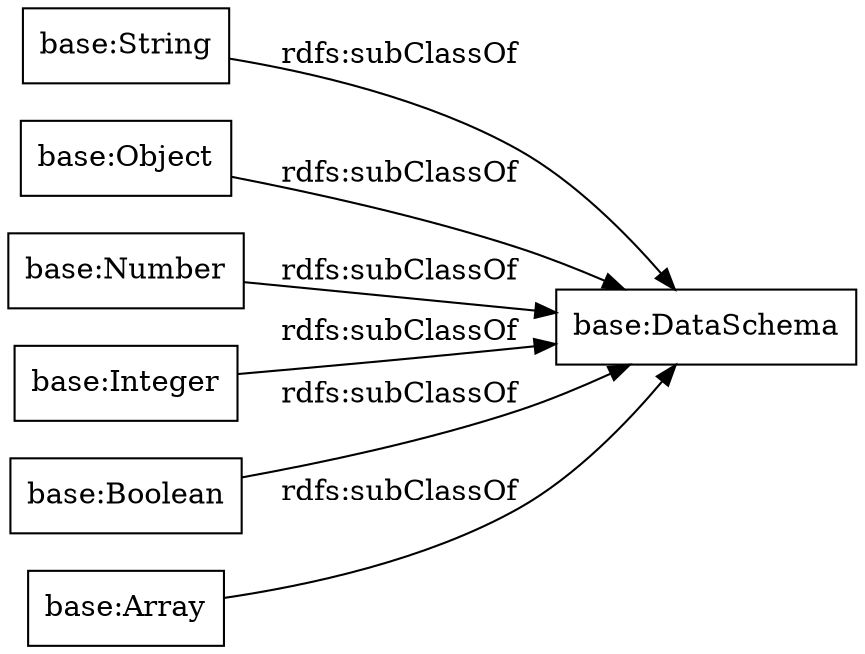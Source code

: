 digraph ar2dtool_diagram { 
rankdir=LR;
size="1000"
node [shape = rectangle, color="black"]; "base:String" "base:Object" "base:Number" "base:Integer" "base:DataSchema" "base:Boolean" "base:Array" ; /*classes style*/
	"base:Integer" -> "base:DataSchema" [ label = "rdfs:subClassOf" ];
	"base:Number" -> "base:DataSchema" [ label = "rdfs:subClassOf" ];
	"base:Boolean" -> "base:DataSchema" [ label = "rdfs:subClassOf" ];
	"base:Array" -> "base:DataSchema" [ label = "rdfs:subClassOf" ];
	"base:Object" -> "base:DataSchema" [ label = "rdfs:subClassOf" ];
	"base:String" -> "base:DataSchema" [ label = "rdfs:subClassOf" ];

}
